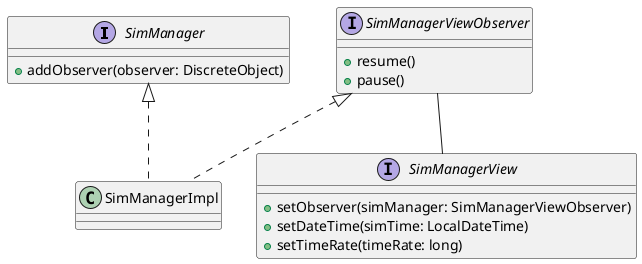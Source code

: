 @startuml simmanager

interface SimManager {
    + addObserver(observer: DiscreteObject)
}

interface SimManagerViewObserver {
    + resume()
    + pause()
}

interface SimManagerView {
    + setObserver(simManager: SimManagerViewObserver)
    + setDateTime(simTime: LocalDateTime)
    + setTimeRate(timeRate: long)
}

class SimManagerImpl implements SimManager, SimManagerViewObserver {}

SimManagerViewObserver -- SimManagerView

@enduml
